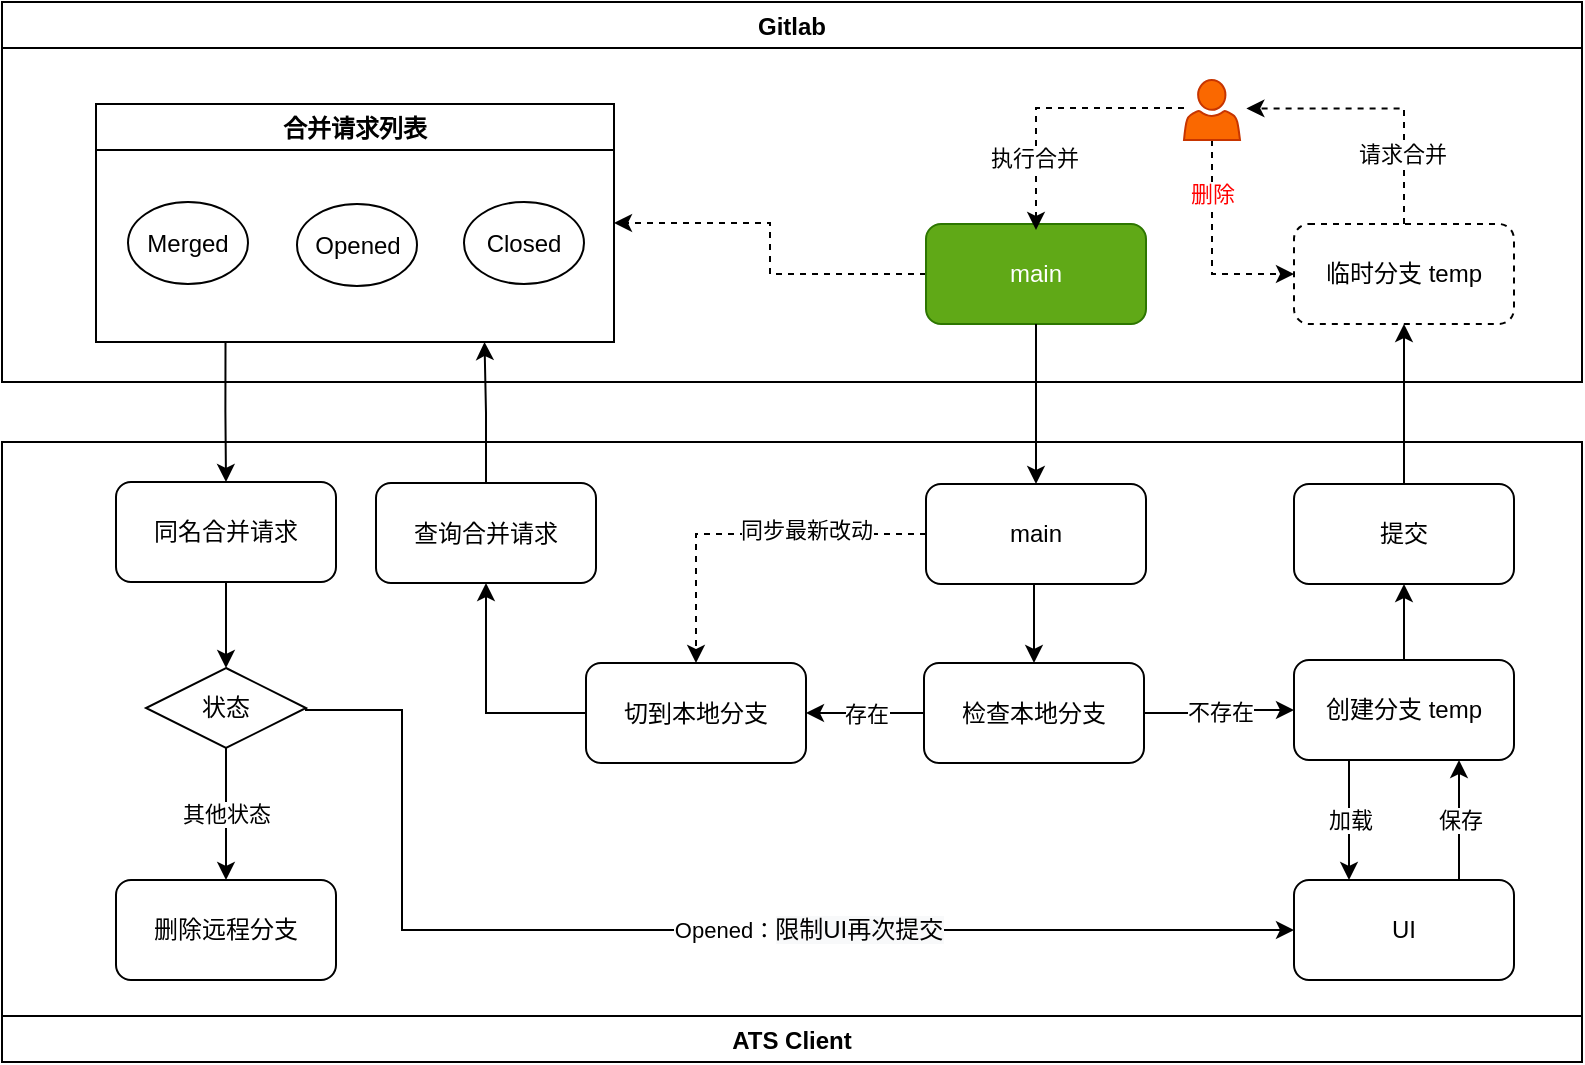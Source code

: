 <mxfile version="17.4.0" type="github">
  <diagram id="JWHZXMgrpeEiZYdzucM5" name="第 1 页">
    <mxGraphModel dx="1038" dy="547" grid="1" gridSize="10" guides="1" tooltips="1" connect="1" arrows="1" fold="1" page="1" pageScale="1" pageWidth="827" pageHeight="1169" math="0" shadow="0">
      <root>
        <mxCell id="0" />
        <mxCell id="1" parent="0" />
        <mxCell id="OzOOQE36SfWYD20R3lUw-1" value="Gitlab" style="swimlane;" parent="1" vertex="1">
          <mxGeometry x="19" y="20" width="790" height="190" as="geometry" />
        </mxCell>
        <mxCell id="OzOOQE36SfWYD20R3lUw-111" style="edgeStyle=orthogonalEdgeStyle;rounded=0;orthogonalLoop=1;jettySize=auto;html=1;exitX=0;exitY=0.5;exitDx=0;exitDy=0;entryX=1;entryY=0.5;entryDx=0;entryDy=0;dashed=1;fontColor=#000000;strokeColor=#000000;" parent="OzOOQE36SfWYD20R3lUw-1" source="OzOOQE36SfWYD20R3lUw-2" target="OzOOQE36SfWYD20R3lUw-106" edge="1">
          <mxGeometry relative="1" as="geometry" />
        </mxCell>
        <mxCell id="OzOOQE36SfWYD20R3lUw-2" value="main" style="rounded=1;whiteSpace=wrap;html=1;fillColor=#60a917;fontColor=#ffffff;strokeColor=#2D7600;" parent="OzOOQE36SfWYD20R3lUw-1" vertex="1">
          <mxGeometry x="462" y="111" width="110" height="50" as="geometry" />
        </mxCell>
        <mxCell id="OzOOQE36SfWYD20R3lUw-79" value="删除" style="edgeStyle=orthogonalEdgeStyle;rounded=0;orthogonalLoop=1;jettySize=auto;html=1;entryX=0;entryY=0.5;entryDx=0;entryDy=0;dashed=1;fillColor=#fa6800;strokeColor=#000000;fontColor=#FF0000;" parent="OzOOQE36SfWYD20R3lUw-1" target="OzOOQE36SfWYD20R3lUw-12" edge="1">
          <mxGeometry x="-0.419" relative="1" as="geometry">
            <mxPoint x="605" y="63" as="sourcePoint" />
            <Array as="points">
              <mxPoint x="605" y="136" />
            </Array>
            <mxPoint as="offset" />
          </mxGeometry>
        </mxCell>
        <mxCell id="OzOOQE36SfWYD20R3lUw-102" style="edgeStyle=orthogonalEdgeStyle;rounded=0;orthogonalLoop=1;jettySize=auto;html=1;exitX=0.5;exitY=0;exitDx=0;exitDy=0;entryX=1.114;entryY=0.473;entryDx=0;entryDy=0;entryPerimeter=0;dashed=1;fontColor=#000000;strokeColor=#000000;" parent="OzOOQE36SfWYD20R3lUw-1" source="OzOOQE36SfWYD20R3lUw-12" target="OzOOQE36SfWYD20R3lUw-98" edge="1">
          <mxGeometry relative="1" as="geometry">
            <Array as="points">
              <mxPoint x="701" y="53" />
            </Array>
          </mxGeometry>
        </mxCell>
        <mxCell id="OzOOQE36SfWYD20R3lUw-103" value="请求合并" style="edgeLabel;html=1;align=center;verticalAlign=middle;resizable=0;points=[];fontColor=#000000;" parent="OzOOQE36SfWYD20R3lUw-102" vertex="1" connectable="0">
          <mxGeometry x="-0.226" y="1" relative="1" as="geometry">
            <mxPoint y="18" as="offset" />
          </mxGeometry>
        </mxCell>
        <mxCell id="OzOOQE36SfWYD20R3lUw-12" value="临时分支 temp" style="rounded=1;whiteSpace=wrap;html=1;dashed=1;" parent="OzOOQE36SfWYD20R3lUw-1" vertex="1">
          <mxGeometry x="646" y="111" width="110" height="50" as="geometry" />
        </mxCell>
        <mxCell id="OzOOQE36SfWYD20R3lUw-100" value="" style="edgeStyle=orthogonalEdgeStyle;rounded=0;orthogonalLoop=1;jettySize=auto;html=1;dashed=1;fontColor=#000000;strokeColor=#000000;entryX=0.5;entryY=0;entryDx=0;entryDy=0;" parent="OzOOQE36SfWYD20R3lUw-1" edge="1">
          <mxGeometry relative="1" as="geometry">
            <mxPoint x="591" y="53" as="sourcePoint" />
            <mxPoint x="517" y="114" as="targetPoint" />
            <Array as="points">
              <mxPoint x="517" y="53" />
            </Array>
          </mxGeometry>
        </mxCell>
        <mxCell id="OzOOQE36SfWYD20R3lUw-104" value="执行合并" style="edgeLabel;html=1;align=center;verticalAlign=middle;resizable=0;points=[];fontColor=#000000;" parent="OzOOQE36SfWYD20R3lUw-100" vertex="1" connectable="0">
          <mxGeometry x="0.15" y="-1" relative="1" as="geometry">
            <mxPoint y="21" as="offset" />
          </mxGeometry>
        </mxCell>
        <mxCell id="OzOOQE36SfWYD20R3lUw-98" value="" style="sketch=0;pointerEvents=1;shadow=0;dashed=0;html=1;strokeColor=#C73500;labelPosition=center;verticalLabelPosition=bottom;verticalAlign=top;outlineConnect=0;align=center;shape=mxgraph.office.users.user;fillColor=#fa6800;fontColor=#000000;" parent="OzOOQE36SfWYD20R3lUw-1" vertex="1">
          <mxGeometry x="591" y="39" width="28" height="30" as="geometry" />
        </mxCell>
        <mxCell id="OzOOQE36SfWYD20R3lUw-106" value="合并请求列表" style="swimlane;fontColor=#000000;gradientColor=#ffffff;" parent="OzOOQE36SfWYD20R3lUw-1" vertex="1">
          <mxGeometry x="47" y="51" width="259" height="119" as="geometry" />
        </mxCell>
        <mxCell id="OzOOQE36SfWYD20R3lUw-108" value="Merged" style="ellipse;whiteSpace=wrap;html=1;fontColor=#000000;gradientColor=#ffffff;" parent="OzOOQE36SfWYD20R3lUw-106" vertex="1">
          <mxGeometry x="16" y="49" width="60" height="41" as="geometry" />
        </mxCell>
        <mxCell id="OzOOQE36SfWYD20R3lUw-109" value="Opened" style="ellipse;whiteSpace=wrap;html=1;fontColor=#000000;gradientColor=#ffffff;" parent="OzOOQE36SfWYD20R3lUw-106" vertex="1">
          <mxGeometry x="100.5" y="50" width="60" height="41" as="geometry" />
        </mxCell>
        <mxCell id="OzOOQE36SfWYD20R3lUw-110" value="Closed" style="ellipse;whiteSpace=wrap;html=1;fontColor=#000000;gradientColor=#ffffff;" parent="OzOOQE36SfWYD20R3lUw-106" vertex="1">
          <mxGeometry x="184" y="49" width="60" height="41" as="geometry" />
        </mxCell>
        <mxCell id="OzOOQE36SfWYD20R3lUw-13" value="ATS Client" style="swimlane;flipV=1;" parent="1" vertex="1">
          <mxGeometry x="19" y="240" width="790" height="310" as="geometry" />
        </mxCell>
        <mxCell id="OzOOQE36SfWYD20R3lUw-70" style="edgeStyle=orthogonalEdgeStyle;rounded=0;orthogonalLoop=1;jettySize=auto;html=1;exitX=0.5;exitY=1;exitDx=0;exitDy=0;entryX=0.5;entryY=0;entryDx=0;entryDy=0;" parent="OzOOQE36SfWYD20R3lUw-13" source="OzOOQE36SfWYD20R3lUw-16" target="OzOOQE36SfWYD20R3lUw-63" edge="1">
          <mxGeometry relative="1" as="geometry" />
        </mxCell>
        <mxCell id="OzOOQE36SfWYD20R3lUw-84" style="edgeStyle=orthogonalEdgeStyle;rounded=0;orthogonalLoop=1;jettySize=auto;html=1;exitX=0;exitY=0.5;exitDx=0;exitDy=0;entryX=0.5;entryY=0;entryDx=0;entryDy=0;fontColor=#000000;strokeColor=#000000;dashed=1;" parent="OzOOQE36SfWYD20R3lUw-13" source="OzOOQE36SfWYD20R3lUw-16" target="OzOOQE36SfWYD20R3lUw-82" edge="1">
          <mxGeometry relative="1" as="geometry" />
        </mxCell>
        <mxCell id="OzOOQE36SfWYD20R3lUw-86" value="同步最新改动" style="edgeLabel;html=1;align=center;verticalAlign=middle;resizable=0;points=[];fontColor=#000000;" parent="OzOOQE36SfWYD20R3lUw-84" vertex="1" connectable="0">
          <mxGeometry x="0.063" y="-2" relative="1" as="geometry">
            <mxPoint x="35" as="offset" />
          </mxGeometry>
        </mxCell>
        <mxCell id="OzOOQE36SfWYD20R3lUw-16" value="main" style="rounded=1;whiteSpace=wrap;html=1;" parent="OzOOQE36SfWYD20R3lUw-13" vertex="1">
          <mxGeometry x="462" y="21" width="110" height="50" as="geometry" />
        </mxCell>
        <mxCell id="OzOOQE36SfWYD20R3lUw-91" style="edgeStyle=orthogonalEdgeStyle;rounded=0;orthogonalLoop=1;jettySize=auto;html=1;exitX=0.5;exitY=0;exitDx=0;exitDy=0;entryX=0.5;entryY=1;entryDx=0;entryDy=0;fontColor=#000000;strokeColor=#000000;" parent="OzOOQE36SfWYD20R3lUw-13" source="OzOOQE36SfWYD20R3lUw-34" target="OzOOQE36SfWYD20R3lUw-90" edge="1">
          <mxGeometry relative="1" as="geometry" />
        </mxCell>
        <mxCell id="OzOOQE36SfWYD20R3lUw-34" value="创建分支 temp" style="rounded=1;whiteSpace=wrap;html=1;" parent="OzOOQE36SfWYD20R3lUw-13" vertex="1">
          <mxGeometry x="646" y="109" width="110" height="50" as="geometry" />
        </mxCell>
        <mxCell id="OzOOQE36SfWYD20R3lUw-68" value="不存在" style="edgeStyle=orthogonalEdgeStyle;rounded=0;orthogonalLoop=1;jettySize=auto;html=1;exitX=1;exitY=0.5;exitDx=0;exitDy=0;entryX=0;entryY=0.5;entryDx=0;entryDy=0;" parent="OzOOQE36SfWYD20R3lUw-13" source="OzOOQE36SfWYD20R3lUw-63" target="OzOOQE36SfWYD20R3lUw-34" edge="1">
          <mxGeometry relative="1" as="geometry" />
        </mxCell>
        <mxCell id="OzOOQE36SfWYD20R3lUw-83" value="存在" style="edgeStyle=orthogonalEdgeStyle;rounded=0;orthogonalLoop=1;jettySize=auto;html=1;exitX=0;exitY=0.5;exitDx=0;exitDy=0;entryX=1;entryY=0.5;entryDx=0;entryDy=0;fontColor=#000000;strokeColor=#000000;" parent="OzOOQE36SfWYD20R3lUw-13" source="OzOOQE36SfWYD20R3lUw-63" target="OzOOQE36SfWYD20R3lUw-82" edge="1">
          <mxGeometry relative="1" as="geometry" />
        </mxCell>
        <mxCell id="OzOOQE36SfWYD20R3lUw-63" value="检查本地分支" style="rounded=1;whiteSpace=wrap;html=1;" parent="OzOOQE36SfWYD20R3lUw-13" vertex="1">
          <mxGeometry x="461" y="110.5" width="110" height="50" as="geometry" />
        </mxCell>
        <mxCell id="OzOOQE36SfWYD20R3lUw-66" value="查询合并请求" style="rounded=1;whiteSpace=wrap;html=1;" parent="OzOOQE36SfWYD20R3lUw-13" vertex="1">
          <mxGeometry x="187" y="20.5" width="110" height="50" as="geometry" />
        </mxCell>
        <mxCell id="OzOOQE36SfWYD20R3lUw-75" style="edgeStyle=orthogonalEdgeStyle;rounded=0;orthogonalLoop=1;jettySize=auto;html=1;exitX=0.5;exitY=1;exitDx=0;exitDy=0;entryX=0.5;entryY=0;entryDx=0;entryDy=0;" parent="OzOOQE36SfWYD20R3lUw-13" source="OzOOQE36SfWYD20R3lUw-71" target="OzOOQE36SfWYD20R3lUw-74" edge="1">
          <mxGeometry relative="1" as="geometry" />
        </mxCell>
        <mxCell id="OzOOQE36SfWYD20R3lUw-71" value="同名合并请求" style="rounded=1;whiteSpace=wrap;html=1;" parent="OzOOQE36SfWYD20R3lUw-13" vertex="1">
          <mxGeometry x="57" y="20" width="110" height="50" as="geometry" />
        </mxCell>
        <mxCell id="OzOOQE36SfWYD20R3lUw-88" value="其他状态" style="edgeStyle=orthogonalEdgeStyle;rounded=0;orthogonalLoop=1;jettySize=auto;html=1;exitX=0.5;exitY=1;exitDx=0;exitDy=0;fontColor=#000000;strokeColor=#000000;" parent="OzOOQE36SfWYD20R3lUw-13" source="OzOOQE36SfWYD20R3lUw-74" target="OzOOQE36SfWYD20R3lUw-87" edge="1">
          <mxGeometry relative="1" as="geometry" />
        </mxCell>
        <mxCell id="OzOOQE36SfWYD20R3lUw-74" value="状态" style="rhombus;whiteSpace=wrap;html=1;gradientColor=#ffffff;" parent="OzOOQE36SfWYD20R3lUw-13" vertex="1">
          <mxGeometry x="72" y="113" width="80" height="40" as="geometry" />
        </mxCell>
        <mxCell id="OzOOQE36SfWYD20R3lUw-85" style="edgeStyle=orthogonalEdgeStyle;rounded=0;orthogonalLoop=1;jettySize=auto;html=1;exitX=0;exitY=0.5;exitDx=0;exitDy=0;entryX=0.5;entryY=1;entryDx=0;entryDy=0;fontColor=#000000;strokeColor=#000000;" parent="OzOOQE36SfWYD20R3lUw-13" source="OzOOQE36SfWYD20R3lUw-82" target="OzOOQE36SfWYD20R3lUw-66" edge="1">
          <mxGeometry relative="1" as="geometry" />
        </mxCell>
        <mxCell id="OzOOQE36SfWYD20R3lUw-82" value="切到本地分支" style="rounded=1;whiteSpace=wrap;html=1;" parent="OzOOQE36SfWYD20R3lUw-13" vertex="1">
          <mxGeometry x="292" y="110.5" width="110" height="50" as="geometry" />
        </mxCell>
        <mxCell id="OzOOQE36SfWYD20R3lUw-87" value="删除远程分支" style="rounded=1;whiteSpace=wrap;html=1;" parent="OzOOQE36SfWYD20R3lUw-13" vertex="1">
          <mxGeometry x="57" y="219" width="110" height="50" as="geometry" />
        </mxCell>
        <mxCell id="OzOOQE36SfWYD20R3lUw-90" value="提交" style="rounded=1;whiteSpace=wrap;html=1;" parent="OzOOQE36SfWYD20R3lUw-13" vertex="1">
          <mxGeometry x="646" y="21" width="110" height="50" as="geometry" />
        </mxCell>
        <mxCell id="OzOOQE36SfWYD20R3lUw-36" value="UI" style="rounded=1;whiteSpace=wrap;html=1;" parent="OzOOQE36SfWYD20R3lUw-13" vertex="1">
          <mxGeometry x="646" y="219" width="110" height="50" as="geometry" />
        </mxCell>
        <mxCell id="OzOOQE36SfWYD20R3lUw-37" value="加载" style="edgeStyle=orthogonalEdgeStyle;rounded=0;orthogonalLoop=1;jettySize=auto;html=1;exitX=0.25;exitY=1;exitDx=0;exitDy=0;entryX=0.25;entryY=0;entryDx=0;entryDy=0;" parent="OzOOQE36SfWYD20R3lUw-13" source="OzOOQE36SfWYD20R3lUw-34" target="OzOOQE36SfWYD20R3lUw-36" edge="1">
          <mxGeometry relative="1" as="geometry" />
        </mxCell>
        <mxCell id="OzOOQE36SfWYD20R3lUw-38" value="保存" style="edgeStyle=orthogonalEdgeStyle;rounded=0;orthogonalLoop=1;jettySize=auto;html=1;exitX=0.75;exitY=0;exitDx=0;exitDy=0;entryX=0.75;entryY=1;entryDx=0;entryDy=0;" parent="OzOOQE36SfWYD20R3lUw-13" source="OzOOQE36SfWYD20R3lUw-36" target="OzOOQE36SfWYD20R3lUw-34" edge="1">
          <mxGeometry relative="1" as="geometry" />
        </mxCell>
        <mxCell id="OzOOQE36SfWYD20R3lUw-77" value="Opened：&lt;span style=&quot;font-size: 12px ; background-color: rgb(248 , 249 , 250)&quot;&gt;限制UI再次提交&lt;/span&gt;" style="edgeStyle=orthogonalEdgeStyle;rounded=0;orthogonalLoop=1;jettySize=auto;html=1;exitX=1;exitY=0.5;exitDx=0;exitDy=0;entryX=0;entryY=0.5;entryDx=0;entryDy=0;" parent="OzOOQE36SfWYD20R3lUw-13" source="OzOOQE36SfWYD20R3lUw-74" target="OzOOQE36SfWYD20R3lUw-36" edge="1">
          <mxGeometry x="0.196" relative="1" as="geometry">
            <mxPoint x="249" y="296" as="targetPoint" />
            <Array as="points">
              <mxPoint x="152" y="134" />
              <mxPoint x="200" y="134" />
              <mxPoint x="200" y="244" />
            </Array>
            <mxPoint as="offset" />
          </mxGeometry>
        </mxCell>
        <mxCell id="OzOOQE36SfWYD20R3lUw-33" style="edgeStyle=orthogonalEdgeStyle;rounded=0;orthogonalLoop=1;jettySize=auto;html=1;exitX=0.5;exitY=1;exitDx=0;exitDy=0;entryX=0.5;entryY=0;entryDx=0;entryDy=0;" parent="1" source="OzOOQE36SfWYD20R3lUw-2" target="OzOOQE36SfWYD20R3lUw-16" edge="1">
          <mxGeometry relative="1" as="geometry" />
        </mxCell>
        <mxCell id="OzOOQE36SfWYD20R3lUw-53" value="" style="edgeStyle=orthogonalEdgeStyle;rounded=0;orthogonalLoop=1;jettySize=auto;html=1;exitX=0.5;exitY=0;exitDx=0;exitDy=0;entryX=0.75;entryY=1;entryDx=0;entryDy=0;startArrow=none;" parent="1" source="OzOOQE36SfWYD20R3lUw-66" target="OzOOQE36SfWYD20R3lUw-106" edge="1">
          <mxGeometry x="0.066" y="5" relative="1" as="geometry">
            <mxPoint x="261" y="620.5" as="sourcePoint" />
            <mxPoint x="261" y="182" as="targetPoint" />
            <mxPoint y="1" as="offset" />
          </mxGeometry>
        </mxCell>
        <mxCell id="OzOOQE36SfWYD20R3lUw-72" style="edgeStyle=orthogonalEdgeStyle;rounded=0;orthogonalLoop=1;jettySize=auto;html=1;exitX=0.25;exitY=1;exitDx=0;exitDy=0;entryX=0.5;entryY=0;entryDx=0;entryDy=0;" parent="1" source="OzOOQE36SfWYD20R3lUw-106" target="OzOOQE36SfWYD20R3lUw-71" edge="1">
          <mxGeometry relative="1" as="geometry">
            <mxPoint x="131" y="182" as="sourcePoint" />
          </mxGeometry>
        </mxCell>
        <mxCell id="OzOOQE36SfWYD20R3lUw-92" style="edgeStyle=orthogonalEdgeStyle;rounded=0;orthogonalLoop=1;jettySize=auto;html=1;exitX=0.5;exitY=0;exitDx=0;exitDy=0;entryX=0.5;entryY=1;entryDx=0;entryDy=0;fontColor=#000000;strokeColor=#000000;" parent="1" source="OzOOQE36SfWYD20R3lUw-90" target="OzOOQE36SfWYD20R3lUw-12" edge="1">
          <mxGeometry relative="1" as="geometry" />
        </mxCell>
      </root>
    </mxGraphModel>
  </diagram>
</mxfile>
